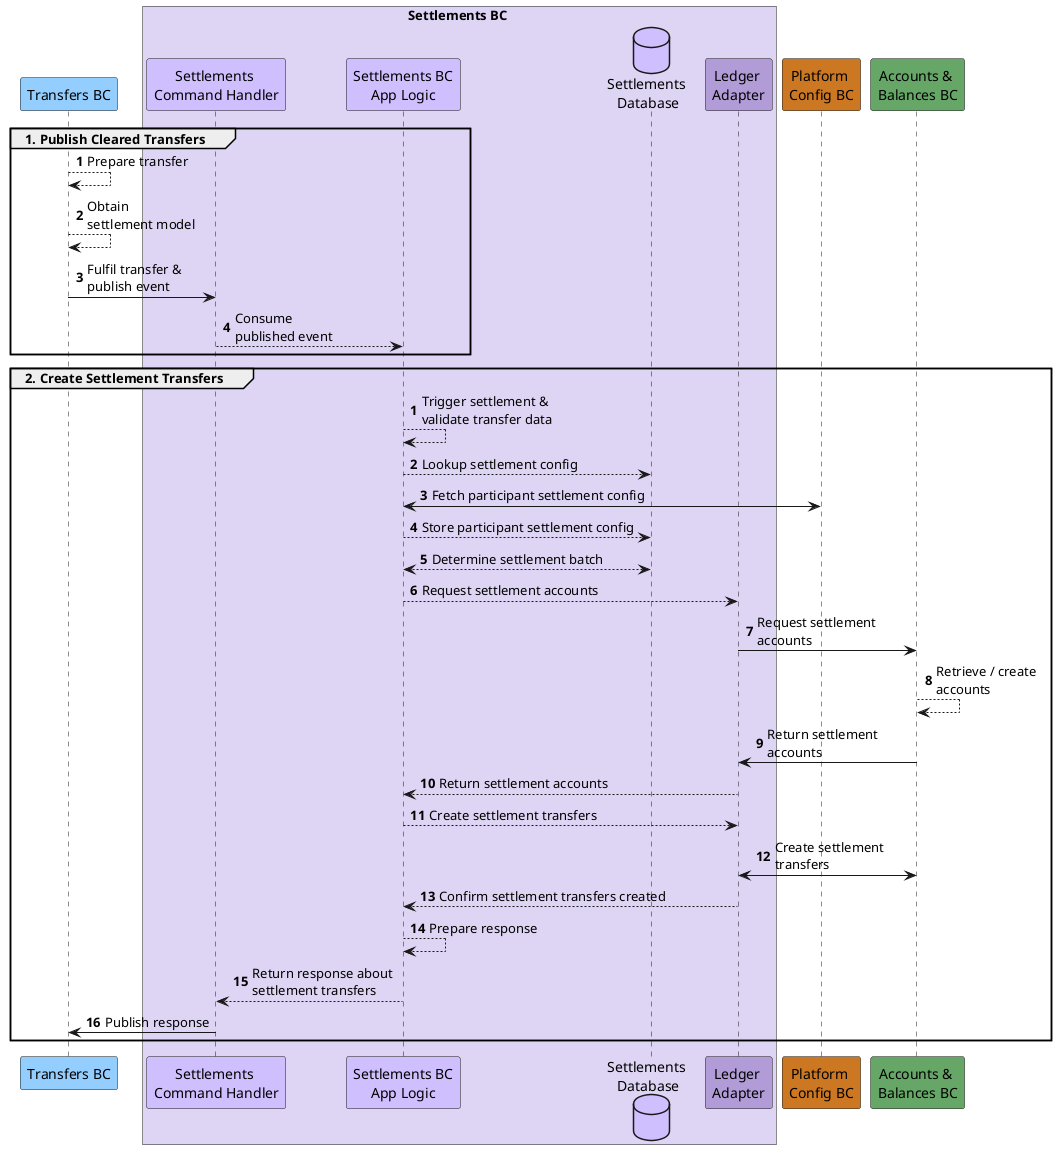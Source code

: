 @startuml Settle_with_Transfers_BC

'skinparam TitleFontSize 12
'skinparam TitleFontColor #FFFFFF
'skinparam titleBorderRoundCorner 10
'skinparam titleBorderThickness 6
'skinparam titleBorderColor #005B96
'skinparam titleBackgroundColor #005B96
'title Settlement from Transfers BC

participant "Transfers BC" as ext_transfers_bc #93CEFF
/'
note over ext_transfers_bc
    Clear transactions & 
    publish / listen for events
end note
'/

box Settlements BC #DDD5F3
	participant "Settlements \nCommand Handler" as sbc_grpc #D0BFFF
	participant "Settlements BC\nApp Logic" as sbc_app_logic #D0BFFF
	database "Settlements \nDatabase" as sbc_db #D0BFFF
    participant "Ledger \nAdapter" as sbc_adptr #B19CD7
end box

participant "Platform \nConfig BC" as pc_bc #CC7722
participant "Accounts & \nBalances BC" as ab_bc #66A767
'#93CEFF

group 1. Publish Cleared Transfers
autonumber
    ext_transfers_bc --> ext_transfers_bc : Prepare transfer
    ext_transfers_bc --> ext_transfers_bc : Obtain \nsettlement model
    ext_transfers_bc -> sbc_grpc : Fulfil transfer & \npublish event
    sbc_grpc --> sbc_app_logic : Consume \npublished event
end

group 2. Create Settlement Transfers
autonumber
    sbc_app_logic --> sbc_app_logic: Trigger settlement & \nvalidate transfer data
    sbc_app_logic --> sbc_db : Lookup settlement config
    sbc_app_logic <-> pc_bc : Fetch participant settlement config
    sbc_app_logic --> sbc_db : Store participant settlement config
    sbc_app_logic <--> sbc_db : Determine settlement batch
    sbc_app_logic --> sbc_adptr : Request settlement accounts
    sbc_adptr -> ab_bc : Request settlement \naccounts
    ab_bc --> ab_bc : Retrieve / create \naccounts
    ab_bc -> sbc_adptr : Return settlement \naccounts
    sbc_adptr --> sbc_app_logic : Return settlement accounts
    sbc_app_logic --> sbc_adptr: Create settlement transfers
    sbc_adptr <-> ab_bc: Create settlement \ntransfers
    sbc_adptr --> sbc_app_logic: Confirm settlement transfers created
    sbc_app_logic --> sbc_app_logic: Prepare response
    sbc_app_logic --> sbc_grpc: Return response about \nsettlement transfers
    sbc_grpc -> ext_transfers_bc: Publish response
end

@enduml 
